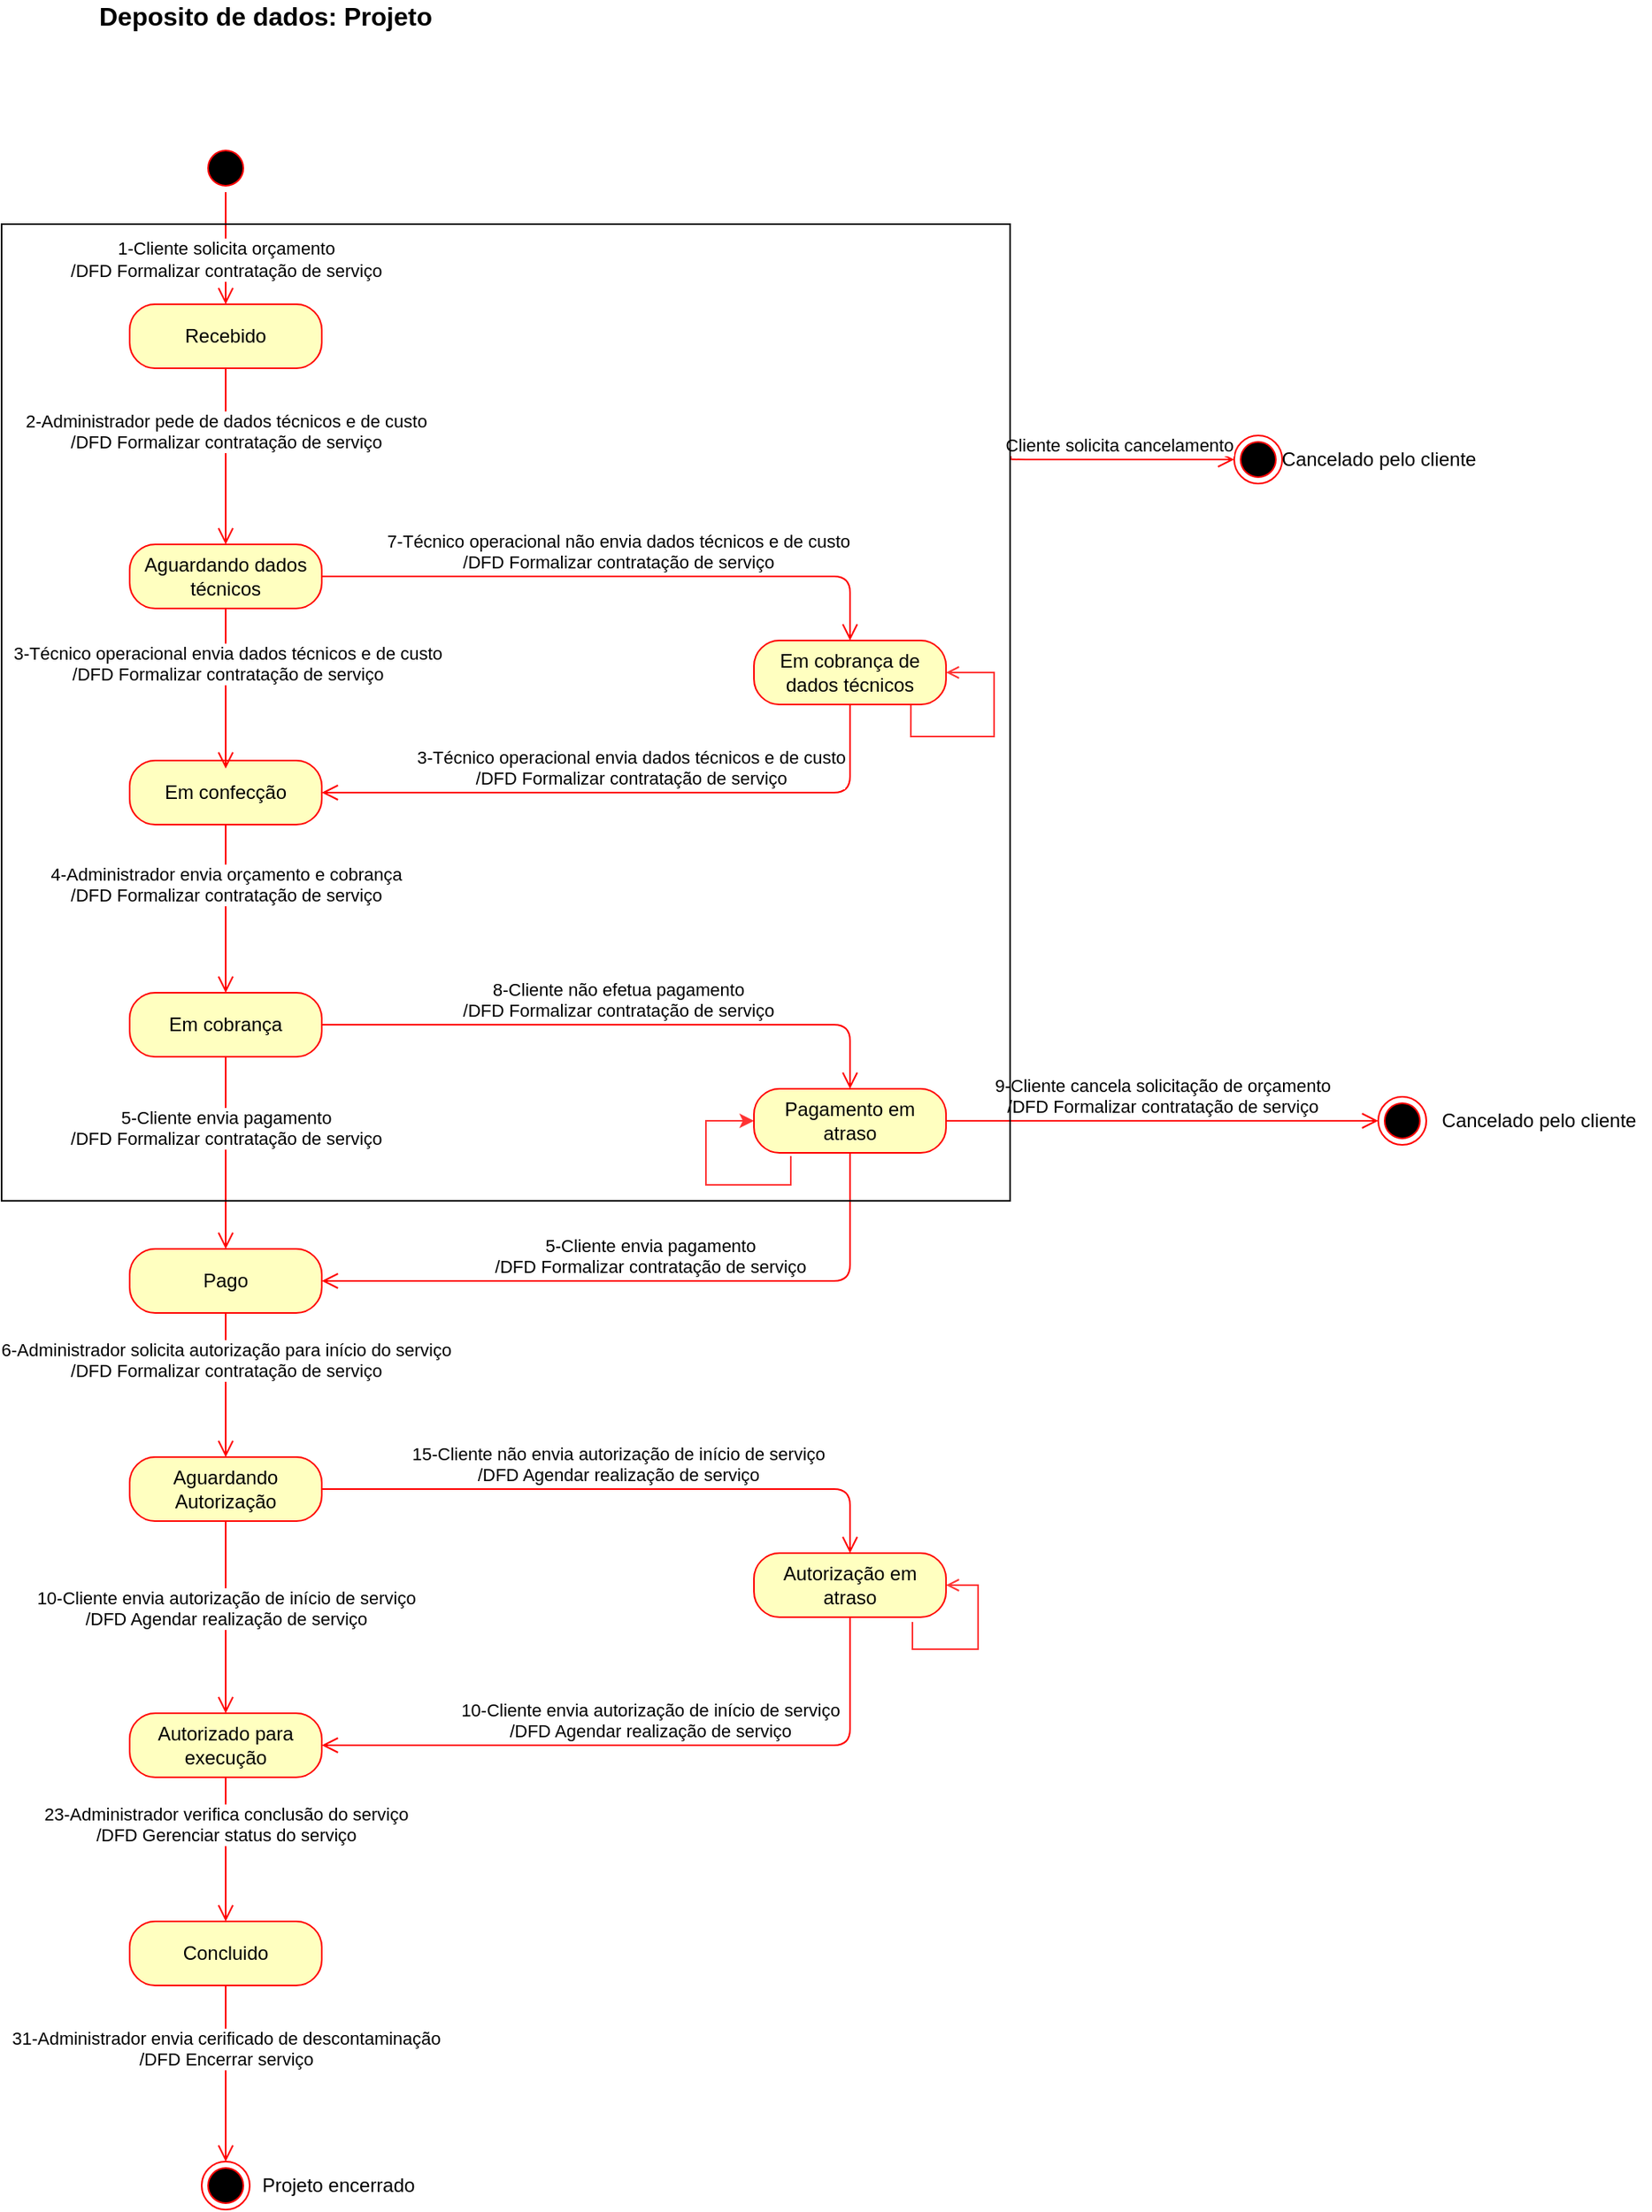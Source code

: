 <mxfile version="13.1.3" type="device" pages="3"><diagram id="hdqu5WZmas8wlfee1xOd" name="Projeto"><mxGraphModel dx="1422" dy="713" grid="1" gridSize="10" guides="1" tooltips="1" connect="1" arrows="1" fold="1" page="1" pageScale="1" pageWidth="1169" pageHeight="1654" math="0" shadow="0"><root><mxCell id="0"/><mxCell id="1" parent="0"/><mxCell id="p3tdU8uC6ub4BsB1K3ly-1" value="" style="ellipse;html=1;shape=startState;fillColor=#000000;strokeColor=#ff0000;" parent="1" vertex="1"><mxGeometry x="225" y="150" width="30" height="30" as="geometry"/></mxCell><mxCell id="p3tdU8uC6ub4BsB1K3ly-2" value="" style="edgeStyle=orthogonalEdgeStyle;html=1;verticalAlign=bottom;endArrow=open;endSize=8;strokeColor=#ff0000;entryX=0.5;entryY=0;entryDx=0;entryDy=0;" parent="1" source="p3tdU8uC6ub4BsB1K3ly-1" target="p3tdU8uC6ub4BsB1K3ly-4" edge="1"><mxGeometry x="0.2" y="145" relative="1" as="geometry"><mxPoint x="240" y="260" as="targetPoint"/><mxPoint as="offset"/></mxGeometry></mxCell><mxCell id="p3tdU8uC6ub4BsB1K3ly-13" value="1-Cliente solicita orçamento&lt;br&gt;/DFD Formalizar contratação de serviço" style="edgeLabel;html=1;align=center;verticalAlign=middle;resizable=0;points=[];" parent="p3tdU8uC6ub4BsB1K3ly-2" vertex="1" connectable="0"><mxGeometry x="0.2" relative="1" as="geometry"><mxPoint as="offset"/></mxGeometry></mxCell><mxCell id="p3tdU8uC6ub4BsB1K3ly-4" value="Recebido" style="rounded=1;whiteSpace=wrap;html=1;arcSize=40;fontColor=#000000;fillColor=#ffffc0;strokeColor=#ff0000;" parent="1" vertex="1"><mxGeometry x="180" y="250" width="120" height="40" as="geometry"/></mxCell><mxCell id="p3tdU8uC6ub4BsB1K3ly-5" value="2-Administrador pede de dados técnicos e de custo&lt;br&gt;/DFD Formalizar contratação de serviço" style="edgeStyle=orthogonalEdgeStyle;html=1;verticalAlign=bottom;endArrow=open;endSize=8;strokeColor=#ff0000;" parent="1" source="p3tdU8uC6ub4BsB1K3ly-4" target="p3tdU8uC6ub4BsB1K3ly-11" edge="1"><mxGeometry relative="1" as="geometry"><mxPoint x="240" y="420" as="targetPoint"/><Array as="points"><mxPoint x="240" y="360"/><mxPoint x="240" y="360"/></Array></mxGeometry></mxCell><mxCell id="p3tdU8uC6ub4BsB1K3ly-11" value="Aguardando dados técnicos" style="rounded=1;whiteSpace=wrap;html=1;arcSize=40;fontColor=#000000;fillColor=#ffffc0;strokeColor=#ff0000;" parent="1" vertex="1"><mxGeometry x="180" y="400" width="120" height="40" as="geometry"/></mxCell><mxCell id="p3tdU8uC6ub4BsB1K3ly-26" value="Em confecção" style="rounded=1;whiteSpace=wrap;html=1;arcSize=40;fontColor=#000000;fillColor=#ffffc0;strokeColor=#ff0000;" parent="1" vertex="1"><mxGeometry x="180" y="535" width="120" height="40" as="geometry"/></mxCell><mxCell id="p3tdU8uC6ub4BsB1K3ly-41" value="" style="group" parent="1" vertex="1" connectable="0"><mxGeometry x="870" y="332" width="160" height="30" as="geometry"/></mxCell><mxCell id="p3tdU8uC6ub4BsB1K3ly-32" value="" style="ellipse;html=1;shape=endState;fillColor=#000000;strokeColor=#ff0000;container=1;" parent="p3tdU8uC6ub4BsB1K3ly-41" vertex="1"><mxGeometry width="30" height="30" as="geometry"/></mxCell><mxCell id="p3tdU8uC6ub4BsB1K3ly-37" value="Cancelado pelo cliente" style="text;html=1;align=center;verticalAlign=middle;resizable=0;points=[];autosize=1;" parent="p3tdU8uC6ub4BsB1K3ly-41" vertex="1"><mxGeometry x="20" y="5" width="140" height="20" as="geometry"/></mxCell><mxCell id="p3tdU8uC6ub4BsB1K3ly-42" value="Cliente solicita cancelamento" style="edgeStyle=orthogonalEdgeStyle;html=1;verticalAlign=bottom;endArrow=open;endSize=8;strokeColor=#ff0000;entryX=0;entryY=0.5;entryDx=0;entryDy=0;exitX=1.001;exitY=0.235;exitDx=0;exitDy=0;exitPerimeter=0;" parent="1" source="p3tdU8uC6ub4BsB1K3ly-111" target="p3tdU8uC6ub4BsB1K3ly-32" edge="1"><mxGeometry relative="1" as="geometry"><mxPoint x="1020" y="392" as="targetPoint"/><mxPoint x="730" y="342" as="sourcePoint"/><Array as="points"><mxPoint x="730" y="345"/><mxPoint x="730" y="347"/></Array></mxGeometry></mxCell><mxCell id="p3tdU8uC6ub4BsB1K3ly-74" value="3-Técnico operacional envia dados técnicos e de custo&lt;br&gt;/DFD Formalizar contratação de serviço" style="edgeStyle=orthogonalEdgeStyle;html=1;verticalAlign=bottom;endArrow=open;endSize=8;strokeColor=#ff0000;entryX=1;entryY=0.5;entryDx=0;entryDy=0;exitX=0.5;exitY=1;exitDx=0;exitDy=0;" parent="1" source="p3tdU8uC6ub4BsB1K3ly-94" target="p3tdU8uC6ub4BsB1K3ly-26" edge="1"><mxGeometry relative="1" as="geometry"><mxPoint x="250" y="555" as="targetPoint"/><mxPoint x="250" y="445" as="sourcePoint"/><Array as="points"><mxPoint x="630" y="555"/></Array></mxGeometry></mxCell><mxCell id="p3tdU8uC6ub4BsB1K3ly-75" value="4-Administrador envia orçamento e cobrança&lt;br&gt;/DFD Formalizar contratação de serviço" style="edgeStyle=orthogonalEdgeStyle;html=1;verticalAlign=bottom;endArrow=open;endSize=8;strokeColor=#ff0000;entryX=0.5;entryY=0;entryDx=0;entryDy=0;exitX=0.5;exitY=1;exitDx=0;exitDy=0;" parent="1" source="p3tdU8uC6ub4BsB1K3ly-26" target="p3tdU8uC6ub4BsB1K3ly-76" edge="1"><mxGeometry relative="1" as="geometry"><mxPoint x="239.5" y="685" as="targetPoint"/><mxPoint x="239.5" y="590" as="sourcePoint"/><Array as="points"/></mxGeometry></mxCell><mxCell id="p3tdU8uC6ub4BsB1K3ly-76" value="Em cobrança" style="rounded=1;whiteSpace=wrap;html=1;arcSize=40;fontColor=#000000;fillColor=#ffffc0;strokeColor=#ff0000;" parent="1" vertex="1"><mxGeometry x="180" y="680" width="120" height="40" as="geometry"/></mxCell><mxCell id="p3tdU8uC6ub4BsB1K3ly-77" value="5-Cliente envia pagamento&lt;br&gt;/DFD Formalizar contratação de serviço" style="edgeStyle=orthogonalEdgeStyle;html=1;verticalAlign=bottom;endArrow=open;endSize=8;strokeColor=#ff0000;entryX=0.5;entryY=0;entryDx=0;entryDy=0;" parent="1" source="p3tdU8uC6ub4BsB1K3ly-76" target="p3tdU8uC6ub4BsB1K3ly-78" edge="1"><mxGeometry relative="1" as="geometry"><mxPoint x="240" y="840" as="targetPoint"/></mxGeometry></mxCell><mxCell id="p3tdU8uC6ub4BsB1K3ly-78" value="Pago" style="rounded=1;whiteSpace=wrap;html=1;arcSize=40;fontColor=#000000;fillColor=#ffffc0;strokeColor=#ff0000;" parent="1" vertex="1"><mxGeometry x="180" y="840" width="120" height="40" as="geometry"/></mxCell><mxCell id="p3tdU8uC6ub4BsB1K3ly-79" value="6-Administrador solicita autorização para início do serviço&lt;br&gt;/DFD Formalizar contratação de serviço" style="edgeStyle=orthogonalEdgeStyle;html=1;verticalAlign=bottom;endArrow=open;endSize=8;strokeColor=#ff0000;entryX=0.5;entryY=0;entryDx=0;entryDy=0;" parent="1" source="p3tdU8uC6ub4BsB1K3ly-78" target="p3tdU8uC6ub4BsB1K3ly-80" edge="1"><mxGeometry relative="1" as="geometry"><mxPoint x="240" y="960" as="targetPoint"/></mxGeometry></mxCell><mxCell id="p3tdU8uC6ub4BsB1K3ly-80" value="Aguardando Autorização" style="rounded=1;whiteSpace=wrap;html=1;arcSize=40;fontColor=#000000;fillColor=#ffffc0;strokeColor=#ff0000;" parent="1" vertex="1"><mxGeometry x="180" y="970" width="120" height="40" as="geometry"/></mxCell><mxCell id="p3tdU8uC6ub4BsB1K3ly-81" value="10-Cliente envia autorização de início de serviço&lt;br&gt;/DFD Agendar realização de serviço" style="edgeStyle=orthogonalEdgeStyle;html=1;verticalAlign=bottom;endArrow=open;endSize=8;strokeColor=#ff0000;entryX=0.5;entryY=0;entryDx=0;entryDy=0;" parent="1" source="p3tdU8uC6ub4BsB1K3ly-80" target="p3tdU8uC6ub4BsB1K3ly-84" edge="1"><mxGeometry x="0.167" relative="1" as="geometry"><mxPoint x="240" y="1130" as="targetPoint"/><Array as="points"/><mxPoint as="offset"/></mxGeometry></mxCell><mxCell id="p3tdU8uC6ub4BsB1K3ly-84" value="Autorizado para execução" style="rounded=1;whiteSpace=wrap;html=1;arcSize=40;fontColor=#000000;fillColor=#ffffc0;strokeColor=#ff0000;" parent="1" vertex="1"><mxGeometry x="180" y="1130" width="120" height="40" as="geometry"/></mxCell><mxCell id="p3tdU8uC6ub4BsB1K3ly-85" value="23-Administrador verifica conclusão do serviço&lt;br&gt;/DFD Gerenciar status do serviço" style="edgeStyle=orthogonalEdgeStyle;html=1;verticalAlign=bottom;endArrow=open;endSize=8;strokeColor=#ff0000;entryX=0.5;entryY=0;entryDx=0;entryDy=0;" parent="1" source="p3tdU8uC6ub4BsB1K3ly-84" target="p3tdU8uC6ub4BsB1K3ly-86" edge="1"><mxGeometry relative="1" as="geometry"><mxPoint x="240" y="1250" as="targetPoint"/></mxGeometry></mxCell><mxCell id="p3tdU8uC6ub4BsB1K3ly-86" value="Concluido" style="rounded=1;whiteSpace=wrap;html=1;arcSize=40;fontColor=#000000;fillColor=#ffffc0;strokeColor=#ff0000;" parent="1" vertex="1"><mxGeometry x="180" y="1260" width="120" height="40" as="geometry"/></mxCell><mxCell id="p3tdU8uC6ub4BsB1K3ly-87" value="31-Administrador envia cerificado de descontaminação&lt;br&gt;/DFD Encerrar serviço" style="edgeStyle=orthogonalEdgeStyle;html=1;verticalAlign=bottom;endArrow=open;endSize=8;strokeColor=#ff0000;entryX=0.5;entryY=0;entryDx=0;entryDy=0;" parent="1" source="p3tdU8uC6ub4BsB1K3ly-86" target="p3tdU8uC6ub4BsB1K3ly-90" edge="1"><mxGeometry relative="1" as="geometry"><mxPoint x="240" y="1400" as="targetPoint"/></mxGeometry></mxCell><mxCell id="p3tdU8uC6ub4BsB1K3ly-92" value="" style="group" parent="1" vertex="1" connectable="0"><mxGeometry x="225" y="1410" width="140" height="30" as="geometry"/></mxCell><mxCell id="p3tdU8uC6ub4BsB1K3ly-90" value="" style="ellipse;html=1;shape=endState;fillColor=#000000;strokeColor=#ff0000;" parent="p3tdU8uC6ub4BsB1K3ly-92" vertex="1"><mxGeometry width="30" height="30" as="geometry"/></mxCell><mxCell id="p3tdU8uC6ub4BsB1K3ly-91" value="Projeto encerrado" style="text;html=1;align=center;verticalAlign=middle;resizable=0;points=[];autosize=1;" parent="p3tdU8uC6ub4BsB1K3ly-92" vertex="1"><mxGeometry x="30" y="5" width="110" height="20" as="geometry"/></mxCell><mxCell id="p3tdU8uC6ub4BsB1K3ly-93" value="7-Técnico operacional não envia dados técnicos e de custo&lt;br&gt;/DFD Formalizar contratação de serviço" style="edgeStyle=orthogonalEdgeStyle;html=1;verticalAlign=bottom;endArrow=open;endSize=8;strokeColor=#ff0000;exitX=1;exitY=0.5;exitDx=0;exitDy=0;entryX=0.5;entryY=0;entryDx=0;entryDy=0;" parent="1" source="p3tdU8uC6ub4BsB1K3ly-11" target="p3tdU8uC6ub4BsB1K3ly-94" edge="1"><mxGeometry relative="1" as="geometry"><mxPoint x="640" y="420" as="targetPoint"/><mxPoint x="250" y="450" as="sourcePoint"/><Array as="points"/><mxPoint as="offset"/></mxGeometry></mxCell><mxCell id="efeJZXjG-etv3kuTL9LB-1" value="" style="edgeStyle=orthogonalEdgeStyle;rounded=0;orthogonalLoop=1;jettySize=auto;html=1;entryX=0.817;entryY=1;entryDx=0;entryDy=0;entryPerimeter=0;exitX=1;exitY=0.5;exitDx=0;exitDy=0;strokeColor=#FF3333;endArrow=none;endFill=0;startArrow=open;startFill=0;" edge="1" parent="1" source="p3tdU8uC6ub4BsB1K3ly-94" target="p3tdU8uC6ub4BsB1K3ly-94"><mxGeometry relative="1" as="geometry"><Array as="points"><mxPoint x="720" y="480"/><mxPoint x="720" y="520"/><mxPoint x="668" y="520"/></Array></mxGeometry></mxCell><mxCell id="p3tdU8uC6ub4BsB1K3ly-94" value="Em cobrança de dados técnicos" style="rounded=1;whiteSpace=wrap;html=1;arcSize=40;fontColor=#000000;fillColor=#ffffc0;strokeColor=#ff0000;" parent="1" vertex="1"><mxGeometry x="570" y="460" width="120" height="40" as="geometry"/></mxCell><mxCell id="p3tdU8uC6ub4BsB1K3ly-96" value="3-Técnico operacional envia dados técnicos e de custo&lt;br&gt;/DFD Formalizar contratação de serviço" style="edgeStyle=orthogonalEdgeStyle;html=1;verticalAlign=bottom;endArrow=open;endSize=8;strokeColor=#ff0000;exitX=0.5;exitY=1;exitDx=0;exitDy=0;" parent="1" source="p3tdU8uC6ub4BsB1K3ly-11" edge="1"><mxGeometry relative="1" as="geometry"><mxPoint x="240" y="540" as="targetPoint"/><mxPoint x="250" y="450" as="sourcePoint"/><Array as="points"/></mxGeometry></mxCell><mxCell id="p3tdU8uC6ub4BsB1K3ly-98" value="5-Cliente envia pagamento&lt;br&gt;/DFD Formalizar contratação de serviço" style="edgeStyle=orthogonalEdgeStyle;html=1;verticalAlign=bottom;endArrow=open;endSize=8;strokeColor=#ff0000;entryX=1;entryY=0.5;entryDx=0;entryDy=0;exitX=0.5;exitY=1;exitDx=0;exitDy=0;" parent="1" source="p3tdU8uC6ub4BsB1K3ly-100" target="p3tdU8uC6ub4BsB1K3ly-78" edge="1"><mxGeometry relative="1" as="geometry"><mxPoint x="300" y="835" as="targetPoint"/><mxPoint x="250" y="725" as="sourcePoint"/><Array as="points"><mxPoint x="630" y="860"/></Array></mxGeometry></mxCell><mxCell id="p3tdU8uC6ub4BsB1K3ly-99" value="8-Cliente não efetua pagamento&lt;br&gt;/DFD Formalizar contratação de serviço" style="edgeStyle=orthogonalEdgeStyle;html=1;verticalAlign=bottom;endArrow=open;endSize=8;strokeColor=#ff0000;entryX=0.5;entryY=0;entryDx=0;entryDy=0;" parent="1" source="p3tdU8uC6ub4BsB1K3ly-76" target="p3tdU8uC6ub4BsB1K3ly-100" edge="1"><mxGeometry relative="1" as="geometry"><mxPoint x="640" y="700" as="targetPoint"/><mxPoint x="300" y="700" as="sourcePoint"/><Array as="points"/><mxPoint as="offset"/></mxGeometry></mxCell><mxCell id="efeJZXjG-etv3kuTL9LB-3" value="" style="edgeStyle=orthogonalEdgeStyle;rounded=0;orthogonalLoop=1;jettySize=auto;html=1;endArrow=none;endFill=0;strokeColor=#FF3333;entryX=0.192;entryY=1.05;entryDx=0;entryDy=0;entryPerimeter=0;exitX=0;exitY=0.5;exitDx=0;exitDy=0;startArrow=classic;startFill=1;" edge="1" parent="1" source="p3tdU8uC6ub4BsB1K3ly-100" target="p3tdU8uC6ub4BsB1K3ly-100"><mxGeometry relative="1" as="geometry"><mxPoint x="490" y="760" as="targetPoint"/><Array as="points"><mxPoint x="540" y="760"/><mxPoint x="540" y="800"/><mxPoint x="593" y="800"/></Array></mxGeometry></mxCell><mxCell id="p3tdU8uC6ub4BsB1K3ly-100" value="Pagamento em atraso" style="rounded=1;whiteSpace=wrap;html=1;arcSize=40;fontColor=#000000;fillColor=#ffffc0;strokeColor=#ff0000;" parent="1" vertex="1"><mxGeometry x="570" y="740" width="120" height="40" as="geometry"/></mxCell><mxCell id="p3tdU8uC6ub4BsB1K3ly-101" value="9-Cliente cancela solicitação de orçamento&lt;br&gt;/DFD Formalizar contratação de serviço" style="edgeStyle=orthogonalEdgeStyle;html=1;verticalAlign=bottom;endArrow=open;endSize=8;strokeColor=#ff0000;exitX=1;exitY=0.5;exitDx=0;exitDy=0;" parent="1" source="p3tdU8uC6ub4BsB1K3ly-100" target="p3tdU8uC6ub4BsB1K3ly-102" edge="1"><mxGeometry relative="1" as="geometry"><mxPoint x="980" y="760" as="targetPoint"/><mxPoint x="710" y="760" as="sourcePoint"/><Array as="points"/><mxPoint as="offset"/></mxGeometry></mxCell><mxCell id="p3tdU8uC6ub4BsB1K3ly-106" value="" style="group" parent="1" vertex="1" connectable="0"><mxGeometry x="960" y="745" width="170" height="30" as="geometry"/></mxCell><mxCell id="p3tdU8uC6ub4BsB1K3ly-102" value="" style="ellipse;html=1;shape=endState;fillColor=#000000;strokeColor=#ff0000;" parent="p3tdU8uC6ub4BsB1K3ly-106" vertex="1"><mxGeometry width="30" height="30" as="geometry"/></mxCell><mxCell id="p3tdU8uC6ub4BsB1K3ly-105" value="Cancelado pelo cliente" style="text;html=1;align=center;verticalAlign=middle;resizable=0;points=[];autosize=1;" parent="p3tdU8uC6ub4BsB1K3ly-106" vertex="1"><mxGeometry x="30" y="5" width="140" height="20" as="geometry"/></mxCell><mxCell id="p3tdU8uC6ub4BsB1K3ly-107" value="10-Cliente envia autorização de início de serviço&lt;br&gt;/DFD Agendar realização de serviço" style="edgeStyle=orthogonalEdgeStyle;html=1;verticalAlign=bottom;endArrow=open;endSize=8;strokeColor=#ff0000;exitX=0.5;exitY=1;exitDx=0;exitDy=0;entryX=1;entryY=0.5;entryDx=0;entryDy=0;" parent="1" source="p3tdU8uC6ub4BsB1K3ly-109" target="p3tdU8uC6ub4BsB1K3ly-84" edge="1"><mxGeometry relative="1" as="geometry"><mxPoint x="330" y="1150" as="targetPoint"/><mxPoint x="250" y="1015" as="sourcePoint"/><Array as="points"><mxPoint x="630" y="1150"/></Array></mxGeometry></mxCell><mxCell id="p3tdU8uC6ub4BsB1K3ly-108" value="15-Cliente não envia autorização de início de serviço&lt;br&gt;/DFD Agendar realização de serviço" style="edgeStyle=orthogonalEdgeStyle;html=1;verticalAlign=bottom;endArrow=open;endSize=8;strokeColor=#ff0000;entryX=0.5;entryY=0;entryDx=0;entryDy=0;exitX=1;exitY=0.5;exitDx=0;exitDy=0;" parent="1" source="p3tdU8uC6ub4BsB1K3ly-80" target="p3tdU8uC6ub4BsB1K3ly-109" edge="1"><mxGeometry relative="1" as="geometry"><mxPoint x="640" y="990" as="targetPoint"/><mxPoint x="330" y="990" as="sourcePoint"/><Array as="points"/><mxPoint as="offset"/></mxGeometry></mxCell><mxCell id="efeJZXjG-etv3kuTL9LB-5" value="" style="edgeStyle=orthogonalEdgeStyle;rounded=0;orthogonalLoop=1;jettySize=auto;html=1;endArrow=none;endFill=0;strokeColor=#FF3333;entryX=0.825;entryY=1.075;entryDx=0;entryDy=0;entryPerimeter=0;startArrow=open;startFill=0;" edge="1" parent="1" source="p3tdU8uC6ub4BsB1K3ly-109" target="p3tdU8uC6ub4BsB1K3ly-109"><mxGeometry relative="1" as="geometry"><mxPoint x="770" y="1050" as="targetPoint"/><Array as="points"><mxPoint x="710" y="1050"/><mxPoint x="710" y="1090"/><mxPoint x="669" y="1090"/></Array></mxGeometry></mxCell><mxCell id="p3tdU8uC6ub4BsB1K3ly-109" value="Autorização em atraso" style="rounded=1;whiteSpace=wrap;html=1;arcSize=40;fontColor=#000000;fillColor=#ffffc0;strokeColor=#ff0000;" parent="1" vertex="1"><mxGeometry x="570" y="1030" width="120" height="40" as="geometry"/></mxCell><mxCell id="p3tdU8uC6ub4BsB1K3ly-111" value="" style="rounded=0;whiteSpace=wrap;html=1;strokeColor=#000000;fillColor=none;" parent="1" vertex="1"><mxGeometry x="100" y="200" width="630" height="610" as="geometry"/></mxCell><mxCell id="p3tdU8uC6ub4BsB1K3ly-112" value="&lt;font style=&quot;font-size: 16px&quot;&gt;&lt;b&gt;Deposito de dados: Projeto&lt;/b&gt;&lt;/font&gt;" style="text;html=1;strokeColor=none;fillColor=none;align=center;verticalAlign=middle;whiteSpace=wrap;rounded=0;" parent="1" vertex="1"><mxGeometry x="120" y="60" width="290" height="20" as="geometry"/></mxCell></root></mxGraphModel></diagram><diagram id="vIZfOBYzHcGe2QUXAM5_" name="Solicitação de serviço"><mxGraphModel dx="1422" dy="713" grid="1" gridSize="10" guides="1" tooltips="1" connect="1" arrows="1" fold="1" page="1" pageScale="1" pageWidth="1169" pageHeight="1654" math="0" shadow="0"><root><mxCell id="xLY9M_ZdDK0wnVbvaRxo-0"/><mxCell id="xLY9M_ZdDK0wnVbvaRxo-1" parent="xLY9M_ZdDK0wnVbvaRxo-0"/><mxCell id="xLY9M_ZdDK0wnVbvaRxo-2" value="" style="ellipse;html=1;shape=startState;fillColor=#000000;strokeColor=#ff0000;" parent="xLY9M_ZdDK0wnVbvaRxo-1" vertex="1"><mxGeometry x="570" y="200" width="30" height="30" as="geometry"/></mxCell><mxCell id="xLY9M_ZdDK0wnVbvaRxo-5" value="11-Administrador envia datas disponíveis&lt;br&gt;/DFD Agendar Realização do Serviço" style="edgeStyle=orthogonalEdgeStyle;html=1;verticalAlign=bottom;endArrow=open;endSize=8;strokeColor=#ff0000;entryX=0.5;entryY=0;entryDx=0;entryDy=0;exitX=0.5;exitY=1;exitDx=0;exitDy=0;" parent="xLY9M_ZdDK0wnVbvaRxo-1" source="xLY9M_ZdDK0wnVbvaRxo-2" target="xLY9M_ZdDK0wnVbvaRxo-6" edge="1"><mxGeometry relative="1" as="geometry"><mxPoint x="585" y="480" as="targetPoint"/><mxPoint x="585" y="370" as="sourcePoint"/></mxGeometry></mxCell><mxCell id="xLY9M_ZdDK0wnVbvaRxo-6" value="Agendando" style="rounded=1;whiteSpace=wrap;html=1;arcSize=40;fontColor=#000000;fillColor=#ffffc0;strokeColor=#ff0000;" parent="xLY9M_ZdDK0wnVbvaRxo-1" vertex="1"><mxGeometry x="525" y="330" width="120" height="40" as="geometry"/></mxCell><mxCell id="xLY9M_ZdDK0wnVbvaRxo-7" value="12-Cliente envia confirmação de data&lt;br&gt;/DFD Agendar Realização do Serviço" style="edgeStyle=orthogonalEdgeStyle;html=1;verticalAlign=bottom;endArrow=open;endSize=8;strokeColor=#ff0000;entryX=0.5;entryY=0;entryDx=0;entryDy=0;" parent="xLY9M_ZdDK0wnVbvaRxo-1" source="xLY9M_ZdDK0wnVbvaRxo-6" target="xLY9M_ZdDK0wnVbvaRxo-8" edge="1"><mxGeometry relative="1" as="geometry"><mxPoint x="585" y="680" as="targetPoint"/></mxGeometry></mxCell><mxCell id="xLY9M_ZdDK0wnVbvaRxo-8" value="Agendado" style="rounded=1;whiteSpace=wrap;html=1;arcSize=40;fontColor=#000000;fillColor=#ffffc0;strokeColor=#ff0000;" parent="xLY9M_ZdDK0wnVbvaRxo-1" vertex="1"><mxGeometry x="525" y="470" width="120" height="40" as="geometry"/></mxCell><mxCell id="xLY9M_ZdDK0wnVbvaRxo-9" value="19-Administrador envia agenda de serviço&lt;br&gt;/DFD Instalação do equipamento" style="edgeStyle=orthogonalEdgeStyle;html=1;verticalAlign=bottom;endArrow=open;endSize=8;strokeColor=#ff0000;entryX=0.5;entryY=0;entryDx=0;entryDy=0;" parent="xLY9M_ZdDK0wnVbvaRxo-1" source="xLY9M_ZdDK0wnVbvaRxo-8" target="xLY9M_ZdDK0wnVbvaRxo-10" edge="1"><mxGeometry relative="1" as="geometry"><mxPoint x="585" y="640" as="targetPoint"/></mxGeometry></mxCell><mxCell id="xLY9M_ZdDK0wnVbvaRxo-10" value="Instalando" style="rounded=1;whiteSpace=wrap;html=1;arcSize=40;fontColor=#000000;fillColor=#ffffc0;strokeColor=#ff0000;" parent="xLY9M_ZdDK0wnVbvaRxo-1" vertex="1"><mxGeometry x="525" y="610" width="120" height="40" as="geometry"/></mxCell><mxCell id="xLY9M_ZdDK0wnVbvaRxo-11" value="20-Técnico operacional instala os equipamentos&lt;br&gt;/DFD Instalação do equipamento" style="edgeStyle=orthogonalEdgeStyle;html=1;verticalAlign=bottom;endArrow=open;endSize=8;strokeColor=#ff0000;entryX=0.5;entryY=0;entryDx=0;entryDy=0;" parent="xLY9M_ZdDK0wnVbvaRxo-1" source="xLY9M_ZdDK0wnVbvaRxo-10" target="xLY9M_ZdDK0wnVbvaRxo-14" edge="1"><mxGeometry relative="1" as="geometry"><mxPoint x="585" y="777" as="targetPoint"/></mxGeometry></mxCell><mxCell id="xLY9M_ZdDK0wnVbvaRxo-16" value="" style="group" parent="xLY9M_ZdDK0wnVbvaRxo-1" vertex="1" connectable="0"><mxGeometry x="515" y="770" width="140" height="57" as="geometry"/></mxCell><mxCell id="xLY9M_ZdDK0wnVbvaRxo-14" value="" style="ellipse;html=1;shape=endState;fillColor=#000000;strokeColor=#ff0000;" parent="xLY9M_ZdDK0wnVbvaRxo-16" vertex="1"><mxGeometry x="55" width="30" height="30" as="geometry"/></mxCell><mxCell id="xLY9M_ZdDK0wnVbvaRxo-15" value="Equipamento instalado" style="text;html=1;align=center;verticalAlign=middle;resizable=0;points=[];autosize=1;" parent="xLY9M_ZdDK0wnVbvaRxo-16" vertex="1"><mxGeometry y="37" width="140" height="20" as="geometry"/></mxCell><mxCell id="xLY9M_ZdDK0wnVbvaRxo-17" value="39-Administrador envia implementação de solução&lt;br&gt;/DFD Implementar solução" style="edgeStyle=orthogonalEdgeStyle;html=1;verticalAlign=bottom;endArrow=open;endSize=8;strokeColor=#ff0000;entryX=0.5;entryY=0;entryDx=0;entryDy=0;exitX=1;exitY=0.5;exitDx=0;exitDy=0;" parent="xLY9M_ZdDK0wnVbvaRxo-1" source="xLY9M_ZdDK0wnVbvaRxo-2" target="xLY9M_ZdDK0wnVbvaRxo-18" edge="1"><mxGeometry x="-0.558" relative="1" as="geometry"><mxPoint x="940" y="320" as="targetPoint"/><mxPoint x="940" y="220" as="sourcePoint"/><Array as="points"><mxPoint x="960" y="215"/><mxPoint x="960" y="570"/><mxPoint x="890" y="570"/></Array><mxPoint as="offset"/></mxGeometry></mxCell><mxCell id="xLY9M_ZdDK0wnVbvaRxo-18" value="Implementando" style="rounded=1;whiteSpace=wrap;html=1;arcSize=40;fontColor=#000000;fillColor=#ffffc0;strokeColor=#ff0000;" parent="xLY9M_ZdDK0wnVbvaRxo-1" vertex="1"><mxGeometry x="830" y="610" width="120" height="40" as="geometry"/></mxCell><mxCell id="xLY9M_ZdDK0wnVbvaRxo-19" value="40-Técnico operacional implementa solução&lt;br&gt;/DFD Implementar solução" style="edgeStyle=orthogonalEdgeStyle;html=1;verticalAlign=bottom;endArrow=open;endSize=8;strokeColor=#ff0000;" parent="xLY9M_ZdDK0wnVbvaRxo-1" source="xLY9M_ZdDK0wnVbvaRxo-18" target="xLY9M_ZdDK0wnVbvaRxo-20" edge="1"><mxGeometry relative="1" as="geometry"><mxPoint x="890" y="710" as="targetPoint"/></mxGeometry></mxCell><mxCell id="xLY9M_ZdDK0wnVbvaRxo-22" value="" style="group" parent="xLY9M_ZdDK0wnVbvaRxo-1" vertex="1" connectable="0"><mxGeometry x="820" y="750" width="140" height="60" as="geometry"/></mxCell><mxCell id="xLY9M_ZdDK0wnVbvaRxo-20" value="" style="ellipse;html=1;shape=endState;fillColor=#000000;strokeColor=#ff0000;" parent="xLY9M_ZdDK0wnVbvaRxo-22" vertex="1"><mxGeometry x="55" width="30" height="30" as="geometry"/></mxCell><mxCell id="xLY9M_ZdDK0wnVbvaRxo-21" value="Solução implementada" style="text;html=1;align=center;verticalAlign=middle;resizable=0;points=[];autosize=1;" parent="xLY9M_ZdDK0wnVbvaRxo-22" vertex="1"><mxGeometry y="40" width="140" height="20" as="geometry"/></mxCell><mxCell id="wiAEbYGn2oadnIUWjpm3-0" value="27-Administrador envia solicitação de desinstalação&lt;br&gt;/DFD Deinstalar equipamento" style="edgeStyle=orthogonalEdgeStyle;html=1;verticalAlign=bottom;endArrow=open;endSize=8;strokeColor=#ff0000;exitX=0;exitY=0.5;exitDx=0;exitDy=0;" parent="xLY9M_ZdDK0wnVbvaRxo-1" source="xLY9M_ZdDK0wnVbvaRxo-2" target="wiAEbYGn2oadnIUWjpm3-1" edge="1"><mxGeometry x="0.011" relative="1" as="geometry"><mxPoint x="250" y="320" as="targetPoint"/><mxPoint x="490" y="200" as="sourcePoint"/><Array as="points"><mxPoint x="250" y="215"/><mxPoint x="250" y="315"/></Array><mxPoint as="offset"/></mxGeometry></mxCell><mxCell id="wiAEbYGn2oadnIUWjpm3-1" value="Desinstalando" style="rounded=1;whiteSpace=wrap;html=1;arcSize=40;fontColor=#000000;fillColor=#ffffc0;strokeColor=#ff0000;" parent="xLY9M_ZdDK0wnVbvaRxo-1" vertex="1"><mxGeometry x="190" y="330" width="120" height="40" as="geometry"/></mxCell><mxCell id="wiAEbYGn2oadnIUWjpm3-2" value="28-Técnico operacional desinstala equipamentos&lt;br&gt;/DFD Deinstalar equipamento" style="edgeStyle=orthogonalEdgeStyle;html=1;verticalAlign=bottom;endArrow=open;endSize=8;strokeColor=#ff0000;exitX=0.5;exitY=1;exitDx=0;exitDy=0;" parent="xLY9M_ZdDK0wnVbvaRxo-1" source="wiAEbYGn2oadnIUWjpm3-1" target="wiAEbYGn2oadnIUWjpm3-3" edge="1"><mxGeometry relative="1" as="geometry"><mxPoint x="250" y="470" as="targetPoint"/><mxPoint x="249.5" y="400" as="sourcePoint"/></mxGeometry></mxCell><mxCell id="wiAEbYGn2oadnIUWjpm3-3" value="Desinstalado" style="rounded=1;whiteSpace=wrap;html=1;arcSize=40;fontColor=#000000;fillColor=#ffffc0;strokeColor=#ff0000;" parent="xLY9M_ZdDK0wnVbvaRxo-1" vertex="1"><mxGeometry x="190" y="470" width="120" height="40" as="geometry"/></mxCell><mxCell id="wiAEbYGn2oadnIUWjpm3-4" value="29-Técnico operacional envia relatório de desinstalação&lt;br&gt;/DFD Deinstalar equipamento" style="edgeStyle=orthogonalEdgeStyle;html=1;verticalAlign=bottom;endArrow=open;endSize=8;strokeColor=#ff0000;exitX=0.5;exitY=1;exitDx=0;exitDy=0;" parent="xLY9M_ZdDK0wnVbvaRxo-1" source="wiAEbYGn2oadnIUWjpm3-3" target="wiAEbYGn2oadnIUWjpm3-5" edge="1"><mxGeometry relative="1" as="geometry"><mxPoint x="249.5" y="640" as="targetPoint"/><mxPoint x="249.5" y="540" as="sourcePoint"/></mxGeometry></mxCell><mxCell id="wiAEbYGn2oadnIUWjpm3-5" value="" style="ellipse;html=1;shape=endState;fillColor=#000000;strokeColor=#ff0000;" parent="xLY9M_ZdDK0wnVbvaRxo-1" vertex="1"><mxGeometry x="234.5" y="615" width="30" height="30" as="geometry"/></mxCell><mxCell id="wiAEbYGn2oadnIUWjpm3-6" value="Equipamento desinstalado" style="text;html=1;align=center;verticalAlign=middle;resizable=0;points=[];autosize=1;" parent="xLY9M_ZdDK0wnVbvaRxo-1" vertex="1"><mxGeometry x="170" y="650" width="160" height="20" as="geometry"/></mxCell><mxCell id="_Yp3IAiCUBUdafP8gP_2-0" value="15-Cliente envia não confirmação de data&lt;br&gt;/DFD Agendar Realização do Serviço" style="edgeStyle=orthogonalEdgeStyle;html=1;verticalAlign=bottom;endArrow=open;endSize=8;strokeColor=#ff0000;exitX=1;exitY=0.5;exitDx=0;exitDy=0;" parent="xLY9M_ZdDK0wnVbvaRxo-1" source="xLY9M_ZdDK0wnVbvaRxo-6" target="_Yp3IAiCUBUdafP8gP_2-1" edge="1"><mxGeometry relative="1" as="geometry"><mxPoint x="910" y="350" as="targetPoint"/><mxPoint x="830" y="360" as="sourcePoint"/></mxGeometry></mxCell><mxCell id="6ElmOE6AgyJG0bvHNivE-1" value="" style="edgeStyle=orthogonalEdgeStyle;rounded=0;orthogonalLoop=1;jettySize=auto;html=1;endArrow=open;endFill=0;strokeColor=#FF3333;entryX=0.817;entryY=1.075;entryDx=0;entryDy=0;entryPerimeter=0;" edge="1" parent="xLY9M_ZdDK0wnVbvaRxo-1" source="_Yp3IAiCUBUdafP8gP_2-1" target="_Yp3IAiCUBUdafP8gP_2-1"><mxGeometry relative="1" as="geometry"><mxPoint x="980" y="410" as="targetPoint"/><Array as="points"><mxPoint x="920" y="410"/><mxPoint x="920" y="450"/><mxPoint x="878" y="450"/></Array></mxGeometry></mxCell><mxCell id="_Yp3IAiCUBUdafP8gP_2-1" value="Atrasado" style="rounded=1;whiteSpace=wrap;html=1;arcSize=40;fontColor=#000000;fillColor=#ffffc0;strokeColor=#ff0000;" parent="xLY9M_ZdDK0wnVbvaRxo-1" vertex="1"><mxGeometry x="780" y="390" width="120" height="40" as="geometry"/></mxCell><mxCell id="NBLL3A0HiP4to0eX3SYG-0" value="12-Cliente envia confirmação de data&lt;br&gt;/DFD Agendar Realização do Serviço" style="edgeStyle=orthogonalEdgeStyle;html=1;verticalAlign=bottom;endArrow=open;endSize=8;strokeColor=#ff0000;entryX=1;entryY=0.5;entryDx=0;entryDy=0;exitX=0.5;exitY=1;exitDx=0;exitDy=0;" parent="xLY9M_ZdDK0wnVbvaRxo-1" source="_Yp3IAiCUBUdafP8gP_2-1" target="xLY9M_ZdDK0wnVbvaRxo-8" edge="1"><mxGeometry x="-0.529" y="-72" relative="1" as="geometry"><mxPoint x="909.5" y="560" as="targetPoint"/><mxPoint x="909.5" y="460" as="sourcePoint"/><mxPoint x="-60" y="112" as="offset"/></mxGeometry></mxCell><mxCell id="NBLL3A0HiP4to0eX3SYG-1" value="&lt;font style=&quot;font-size: 16px&quot;&gt;&lt;b&gt;Deposito de dados: Solicitação de serviço&lt;/b&gt;&lt;/font&gt;" style="text;html=1;align=center;verticalAlign=middle;resizable=0;points=[];autosize=1;" parent="xLY9M_ZdDK0wnVbvaRxo-1" vertex="1"><mxGeometry x="135" y="90" width="340" height="20" as="geometry"/></mxCell></root></mxGraphModel></diagram><diagram id="2t0PSsdLwvH0hY_ykuE3" name="Agenda"><mxGraphModel dx="1422" dy="713" grid="1" gridSize="10" guides="1" tooltips="1" connect="1" arrows="1" fold="1" page="1" pageScale="1" pageWidth="700" pageHeight="800" math="0" shadow="0"><root><mxCell id="SyiP773_4U2Vog-Eotvb-0"/><mxCell id="SyiP773_4U2Vog-Eotvb-1" parent="SyiP773_4U2Vog-Eotvb-0"/><mxCell id="8zSpWvvAfwcZ7iM58Y69-0" value="" style="ellipse;html=1;shape=startState;fillColor=#000000;strokeColor=#ff0000;" parent="SyiP773_4U2Vog-Eotvb-1" vertex="1"><mxGeometry x="235" y="140" width="30" height="30" as="geometry"/></mxCell><mxCell id="mfWfZo8VCKvriIEtYi19-1" value="&lt;font style=&quot;font-size: 10px&quot;&gt;11 -&amp;nbsp;Administrador envia datas disponíveis&lt;br&gt;/ DFD - Agendar realização de serviço&lt;/font&gt;" style="edgeStyle=orthogonalEdgeStyle;rounded=0;orthogonalLoop=1;jettySize=auto;html=1;strokeColor=#FF3333;endArrow=none;endFill=0;startArrow=open;startFill=0;exitX=0.464;exitY=-0.036;exitDx=0;exitDy=0;exitPerimeter=0;" parent="SyiP773_4U2Vog-Eotvb-1" target="8zSpWvvAfwcZ7iM58Y69-0" edge="1"><mxGeometry x="0.323" y="-10" relative="1" as="geometry"><mxPoint x="249.68" y="258.56" as="sourcePoint"/><mxPoint x="250" y="169" as="targetPoint"/><Array as="points"><mxPoint x="250" y="200"/></Array><mxPoint x="-10" y="10" as="offset"/></mxGeometry></mxCell><mxCell id="xemnr1sl7ly1FExJY5Wv-2" value="&lt;font style=&quot;font-size: 10px&quot;&gt;13 -&amp;nbsp;Administrador envia agenda de serviço&lt;br&gt;/ DFD&amp;nbsp;- Agendar realização de serviço&lt;/font&gt;" style="edgeStyle=orthogonalEdgeStyle;rounded=0;orthogonalLoop=1;jettySize=auto;html=1;startArrow=none;startFill=0;endArrow=open;endFill=0;strokeColor=#FF3333;entryX=0.5;entryY=0;entryDx=0;entryDy=0;" parent="SyiP773_4U2Vog-Eotvb-1" source="8zSpWvvAfwcZ7iM58Y69-2" target="xemnr1sl7ly1FExJY5Wv-0" edge="1"><mxGeometry x="0.091" relative="1" as="geometry"><mxPoint x="250" y="380" as="targetPoint"/><Array as="points"><mxPoint x="250" y="320"/><mxPoint x="250" y="320"/></Array><mxPoint as="offset"/></mxGeometry></mxCell><mxCell id="8zSpWvvAfwcZ7iM58Y69-2" value="&lt;font style=&quot;font-size: 10px&quot;&gt;Aguardando confirmação do Cliente&lt;/font&gt;" style="rounded=1;whiteSpace=wrap;html=1;arcSize=40;fontColor=#000000;fillColor=#ffffc0;strokeColor=#ff0000;" parent="SyiP773_4U2Vog-Eotvb-1" vertex="1"><mxGeometry x="190" y="260" width="120" height="40" as="geometry"/></mxCell><mxCell id="8zSpWvvAfwcZ7iM58Y69-3" value="&lt;font style=&quot;font-size: 16px&quot;&gt;&lt;b&gt;Deposito de dados: Agenda&lt;/b&gt;&lt;/font&gt;" style="text;html=1;align=center;verticalAlign=middle;resizable=0;points=[];autosize=1;" parent="SyiP773_4U2Vog-Eotvb-1" vertex="1"><mxGeometry x="40" y="40" width="230" height="20" as="geometry"/></mxCell><mxCell id="xemnr1sl7ly1FExJY5Wv-0" value="&lt;font style=&quot;font-size: 10px&quot;&gt;Data inicial &lt;br&gt;agendada&lt;/font&gt;" style="rounded=1;whiteSpace=wrap;html=1;arcSize=40;fontColor=#000000;fillColor=#ffffc0;strokeColor=#ff0000;" parent="SyiP773_4U2Vog-Eotvb-1" vertex="1"><mxGeometry x="190" y="410" width="120" height="40" as="geometry"/></mxCell><mxCell id="dW4GYz6oc99PMzvGyLo4-4" value="&lt;font style=&quot;font-size: 10px&quot;&gt;31 -&amp;nbsp;Administrador envia cerificado de descontaminação&lt;br&gt;/ DFD - Encerrar serviço&lt;/font&gt;" style="edgeStyle=orthogonalEdgeStyle;rounded=0;orthogonalLoop=1;jettySize=auto;html=1;startArrow=open;startFill=0;endArrow=none;endFill=0;strokeColor=#FF3333;fontSize=12;entryX=0.5;entryY=1;entryDx=0;entryDy=0;" parent="SyiP773_4U2Vog-Eotvb-1" source="I4gWSXWTaxZuQkZTmEfD-1" target="6WDr6p5Ii9u4TZKsHt_f-0" edge="1"><mxGeometry relative="1" as="geometry"><mxPoint x="250" y="570" as="targetPoint"/></mxGeometry></mxCell><mxCell id="I4gWSXWTaxZuQkZTmEfD-1" value="" style="ellipse;html=1;shape=startState;fillColor=#000000;strokeColor=#ff0000;" parent="SyiP773_4U2Vog-Eotvb-1" vertex="1"><mxGeometry x="235" y="650" width="30" height="30" as="geometry"/></mxCell><mxCell id="I4gWSXWTaxZuQkZTmEfD-2" value="Data&#10;disponível" style="text;align=center;fontStyle=0;verticalAlign=middle;spacingLeft=3;spacingRight=3;strokeColor=none;rotatable=0;points=[[0,0.5],[1,0.5]];portConstraint=eastwest;fontSize=12;" parent="SyiP773_4U2Vog-Eotvb-1" vertex="1"><mxGeometry x="210" y="690" width="80" height="26" as="geometry"/></mxCell><mxCell id="dW4GYz6oc99PMzvGyLo4-2" value="&lt;font style=&quot;font-size: 10px&quot;&gt;19 -&amp;nbsp;Administrador envia agenda técnica de serviço&lt;br&gt;/ DFD - Instalação e operação do equipamento&lt;/font&gt;" style="edgeStyle=orthogonalEdgeStyle;rounded=0;orthogonalLoop=1;jettySize=auto;html=1;startArrow=open;startFill=0;endArrow=none;endFill=0;strokeColor=#FF3333;fontSize=12;" parent="SyiP773_4U2Vog-Eotvb-1" source="6WDr6p5Ii9u4TZKsHt_f-0" target="xemnr1sl7ly1FExJY5Wv-0" edge="1"><mxGeometry relative="1" as="geometry"/></mxCell><mxCell id="6WDr6p5Ii9u4TZKsHt_f-0" value="&lt;font style=&quot;font-size: 10px&quot;&gt;Período técnico&lt;br&gt;indisponível&lt;/font&gt;" style="rounded=1;whiteSpace=wrap;html=1;arcSize=40;fontColor=#000000;fillColor=#ffffc0;strokeColor=#ff0000;" parent="SyiP773_4U2Vog-Eotvb-1" vertex="1"><mxGeometry x="190" y="520" width="120" height="40" as="geometry"/></mxCell><mxCell id="ILP0FmceniDJYvpok6aD-1" value="&lt;font style=&quot;font-size: 10px&quot;&gt;16 -&amp;nbsp;Cliente não envia confirmação de data&lt;br&gt;/ DFD - Agendar realização de serviço&lt;/font&gt;" style="edgeStyle=orthogonalEdgeStyle;rounded=0;orthogonalLoop=1;jettySize=auto;html=1;startArrow=open;startFill=0;endArrow=none;endFill=0;strokeColor=#FF3333;fontSize=12;" parent="SyiP773_4U2Vog-Eotvb-1" edge="1"><mxGeometry x="-0.559" y="28" relative="1" as="geometry"><mxPoint x="487" y="330" as="sourcePoint"/><mxPoint x="310" y="280" as="targetPoint"/><Array as="points"><mxPoint x="487" y="280"/></Array><mxPoint x="-20" y="-48" as="offset"/></mxGeometry></mxCell><mxCell id="ILP0FmceniDJYvpok6aD-3" value="" style="edgeStyle=orthogonalEdgeStyle;rounded=0;orthogonalLoop=1;jettySize=auto;html=1;startArrow=none;startFill=0;endArrow=open;endFill=0;strokeColor=#FF3333;fontSize=12;entryX=1;entryY=0.5;entryDx=0;entryDy=0;" parent="SyiP773_4U2Vog-Eotvb-1" source="ILP0FmceniDJYvpok6aD-0" target="xemnr1sl7ly1FExJY5Wv-0" edge="1"><mxGeometry relative="1" as="geometry"><mxPoint x="77" y="390" as="targetPoint"/><Array as="points"><mxPoint x="480" y="430"/></Array></mxGeometry></mxCell><mxCell id="rS2cx0IOP0pvHln8z4Oy-0" value="&lt;span style=&quot;font-size: 10px&quot;&gt;13 -&amp;nbsp;Administrador envia agenda de serviço&lt;/span&gt;&lt;br style=&quot;font-size: 10px&quot;&gt;&lt;span style=&quot;font-size: 10px&quot;&gt;/ DFD&amp;nbsp;- Agendar realização de serviço&lt;/span&gt;" style="edgeLabel;html=1;align=center;verticalAlign=middle;resizable=0;points=[];fontSize=12;" parent="ILP0FmceniDJYvpok6aD-3" vertex="1" connectable="0"><mxGeometry x="0.238" y="1" relative="1" as="geometry"><mxPoint x="79" y="19" as="offset"/></mxGeometry></mxCell><mxCell id="dW4GYz6oc99PMzvGyLo4-1" value="" style="edgeStyle=orthogonalEdgeStyle;rounded=0;orthogonalLoop=1;jettySize=auto;html=1;startArrow=open;startFill=0;endArrow=none;endFill=0;strokeColor=#FF3333;fontSize=12;entryX=0.75;entryY=1;entryDx=0;entryDy=0;" parent="SyiP773_4U2Vog-Eotvb-1" source="ILP0FmceniDJYvpok6aD-0" target="ILP0FmceniDJYvpok6aD-0" edge="1"><mxGeometry relative="1" as="geometry"><mxPoint x="683" y="280" as="targetPoint"/><Array as="points"><mxPoint x="577" y="350"/><mxPoint x="577" y="390"/><mxPoint x="527" y="390"/><mxPoint x="527" y="370"/></Array></mxGeometry></mxCell><mxCell id="ILP0FmceniDJYvpok6aD-0" value="&lt;font style=&quot;font-size: 10px&quot;&gt;Em cobrança da&lt;br&gt;confirmação de data&lt;br&gt;&lt;/font&gt;" style="rounded=1;whiteSpace=wrap;html=1;arcSize=40;fontColor=#000000;fillColor=#ffffc0;strokeColor=#ff0000;" parent="SyiP773_4U2Vog-Eotvb-1" vertex="1"><mxGeometry x="427" y="330" width="120" height="40" as="geometry"/></mxCell></root></mxGraphModel></diagram></mxfile>